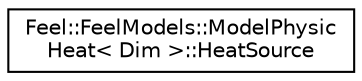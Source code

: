 digraph "Graphical Class Hierarchy"
{
 // LATEX_PDF_SIZE
  edge [fontname="Helvetica",fontsize="10",labelfontname="Helvetica",labelfontsize="10"];
  node [fontname="Helvetica",fontsize="10",shape=record];
  rankdir="LR";
  Node0 [label="Feel::FeelModels::ModelPhysic\lHeat\< Dim \>::HeatSource",height=0.2,width=0.4,color="black", fillcolor="white", style="filled",URL="$structFeel_1_1FeelModels_1_1ModelPhysicHeat_1_1HeatSource.html",tooltip=" "];
}
